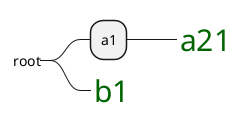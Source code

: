 {
  "sha1": "4p4zh207nwspi4qt4fwk9guq51dzvt",
  "insertion": {
    "when": "2025-02-04T21:11:30.583Z",
    "url": "https://github.com/plantuml/plantuml/issues/2061#issuecomment-2631288140",
    "user": "plantuml@gmail.com"
  }
}
@startmindmap
<style>
mindmapDiagram {
    boxless {
        FontColor darkgreen
        FontSize 30
    }
}
</style>
*_ root
** a1
***_ a21
**_ b1
@endmindmap
